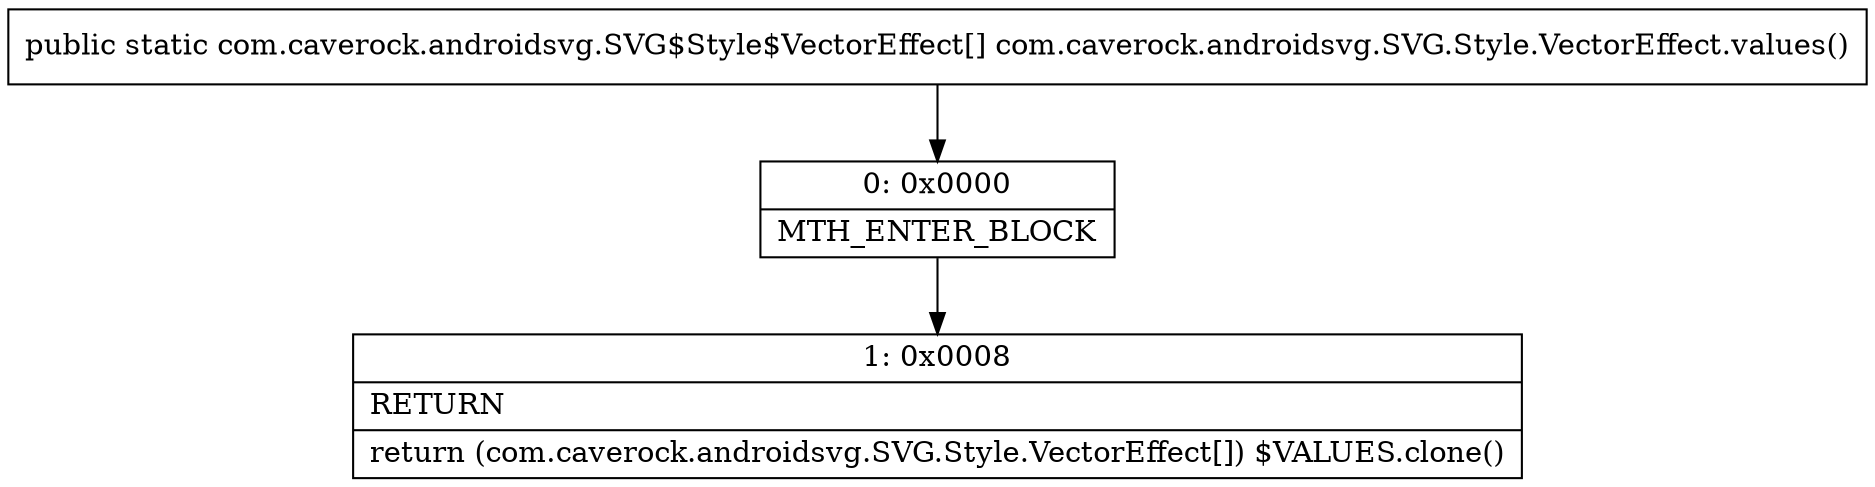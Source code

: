 digraph "CFG forcom.caverock.androidsvg.SVG.Style.VectorEffect.values()[Lcom\/caverock\/androidsvg\/SVG$Style$VectorEffect;" {
Node_0 [shape=record,label="{0\:\ 0x0000|MTH_ENTER_BLOCK\l}"];
Node_1 [shape=record,label="{1\:\ 0x0008|RETURN\l|return (com.caverock.androidsvg.SVG.Style.VectorEffect[]) $VALUES.clone()\l}"];
MethodNode[shape=record,label="{public static com.caverock.androidsvg.SVG$Style$VectorEffect[] com.caverock.androidsvg.SVG.Style.VectorEffect.values() }"];
MethodNode -> Node_0;
Node_0 -> Node_1;
}

